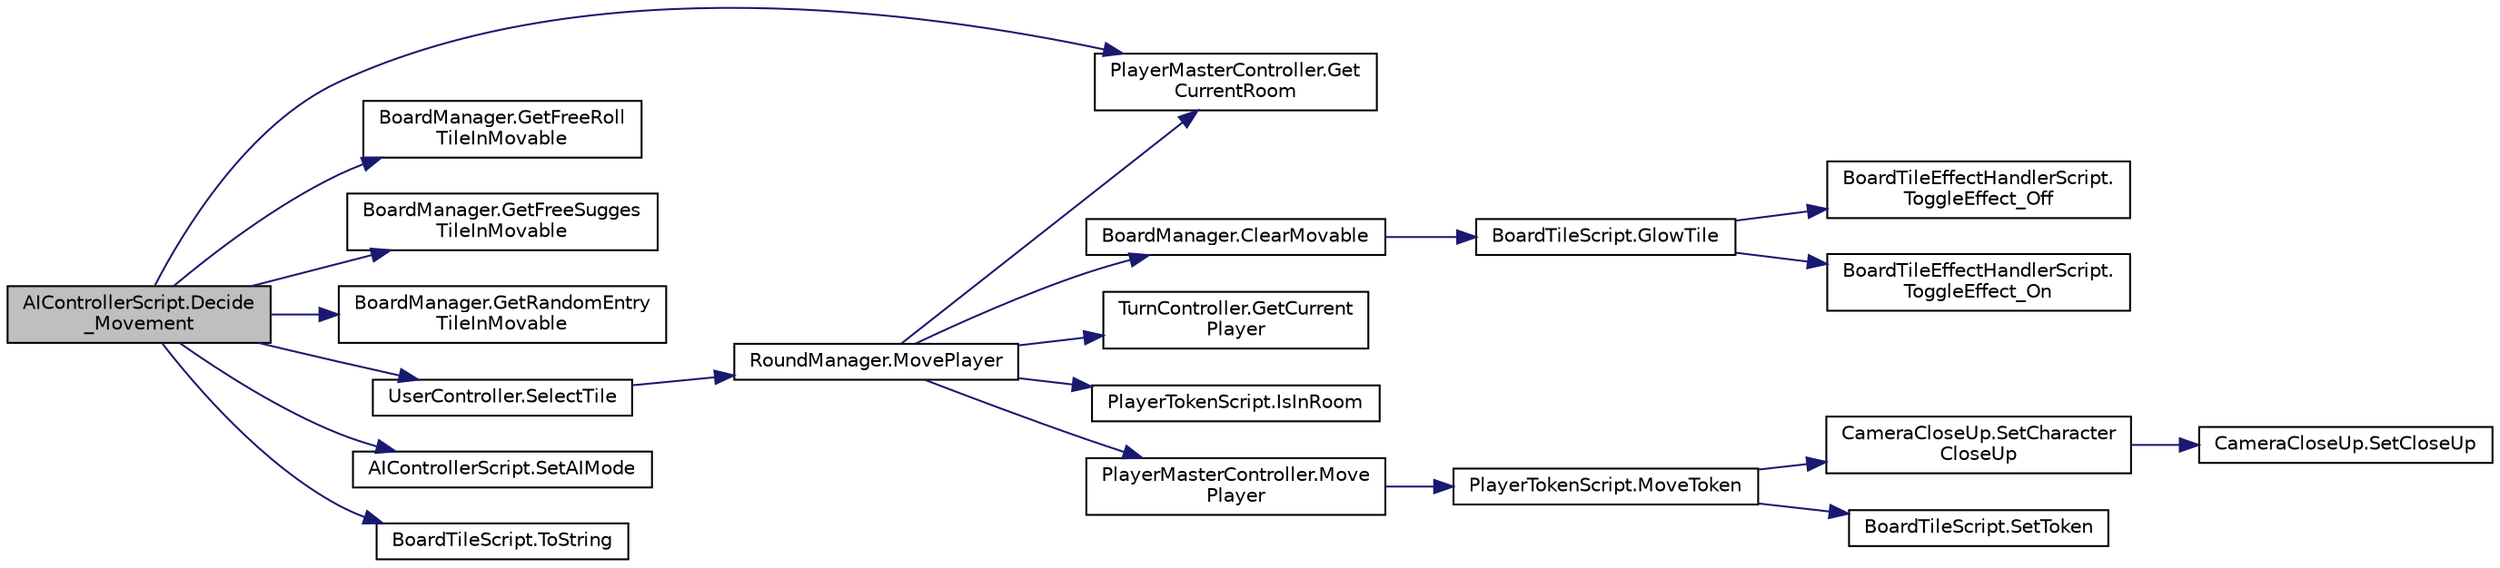 digraph "AIControllerScript.Decide_Movement"
{
 // LATEX_PDF_SIZE
  edge [fontname="Helvetica",fontsize="10",labelfontname="Helvetica",labelfontsize="10"];
  node [fontname="Helvetica",fontsize="10",shape=record];
  rankdir="LR";
  Node1 [label="AIControllerScript.Decide\l_Movement",height=0.2,width=0.4,color="black", fillcolor="grey75", style="filled", fontcolor="black",tooltip="Decides where the AI should move to this should match the flow chart of the AI"];
  Node1 -> Node2 [color="midnightblue",fontsize="10",style="solid",fontname="Helvetica"];
  Node2 [label="PlayerMasterController.Get\lCurrentRoom",height=0.2,width=0.4,color="black", fillcolor="white", style="filled",URL="$class_player_master_controller.html#a0447a8a21b5c0f2c94f9d27e0bcd0830",tooltip=" "];
  Node1 -> Node3 [color="midnightblue",fontsize="10",style="solid",fontname="Helvetica"];
  Node3 [label="BoardManager.GetFreeRoll\lTileInMovable",height=0.2,width=0.4,color="black", fillcolor="white", style="filled",URL="$class_board_manager.html#a093d89d0ff0fce055b78ba2aa83ed837",tooltip="Gets an free roll tile from Movable list return null if none found"];
  Node1 -> Node4 [color="midnightblue",fontsize="10",style="solid",fontname="Helvetica"];
  Node4 [label="BoardManager.GetFreeSugges\lTileInMovable",height=0.2,width=0.4,color="black", fillcolor="white", style="filled",URL="$class_board_manager.html#a2b62ba5630ce7fa0b424024065ef4823",tooltip="Gets an free suggestion tile from Movable list return null if none found"];
  Node1 -> Node5 [color="midnightblue",fontsize="10",style="solid",fontname="Helvetica"];
  Node5 [label="BoardManager.GetRandomEntry\lTileInMovable",height=0.2,width=0.4,color="black", fillcolor="white", style="filled",URL="$class_board_manager.html#a5eb67ec83794138860f40af509e4820c",tooltip="Gets a random list of entry tile from Movable list return null if none found"];
  Node1 -> Node6 [color="midnightblue",fontsize="10",style="solid",fontname="Helvetica"];
  Node6 [label="UserController.SelectTile",height=0.2,width=0.4,color="black", fillcolor="white", style="filled",URL="$class_user_controller.html#af896aefe0262e0d8f07fa5f18592877d",tooltip=" "];
  Node6 -> Node7 [color="midnightblue",fontsize="10",style="solid",fontname="Helvetica"];
  Node7 [label="RoundManager.MovePlayer",height=0.2,width=0.4,color="black", fillcolor="white", style="filled",URL="$class_round_manager.html#adfd4f66436e06c12a25c9236b629f369",tooltip="moving the current player to the selected tile"];
  Node7 -> Node8 [color="midnightblue",fontsize="10",style="solid",fontname="Helvetica"];
  Node8 [label="BoardManager.ClearMovable",height=0.2,width=0.4,color="black", fillcolor="white", style="filled",URL="$class_board_manager.html#a653d38723d03f890d38a1b68a855c569",tooltip=" "];
  Node8 -> Node9 [color="midnightblue",fontsize="10",style="solid",fontname="Helvetica"];
  Node9 [label="BoardTileScript.GlowTile",height=0.2,width=0.4,color="black", fillcolor="white", style="filled",URL="$class_board_tile_script.html#a3ff1d3c491fe4d7e421a624ac0b5be6f",tooltip="setting the glow on the tile"];
  Node9 -> Node10 [color="midnightblue",fontsize="10",style="solid",fontname="Helvetica"];
  Node10 [label="BoardTileEffectHandlerScript.\lToggleEffect_Off",height=0.2,width=0.4,color="black", fillcolor="white", style="filled",URL="$class_board_tile_effect_handler_script.html#a93e813816ff40b3602de22f87a694766",tooltip="turn off the effect for when player can move to that tile"];
  Node9 -> Node11 [color="midnightblue",fontsize="10",style="solid",fontname="Helvetica"];
  Node11 [label="BoardTileEffectHandlerScript.\lToggleEffect_On",height=0.2,width=0.4,color="black", fillcolor="white", style="filled",URL="$class_board_tile_effect_handler_script.html#a7bf5b2a819cb44463464d5c951bf3143",tooltip="turn on the effect for when player can move to that tile"];
  Node7 -> Node12 [color="midnightblue",fontsize="10",style="solid",fontname="Helvetica"];
  Node12 [label="TurnController.GetCurrent\lPlayer",height=0.2,width=0.4,color="black", fillcolor="white", style="filled",URL="$class_turn_controller.html#af16e42b7e61c5a999291327e2e556caa",tooltip=" "];
  Node7 -> Node2 [color="midnightblue",fontsize="10",style="solid",fontname="Helvetica"];
  Node7 -> Node13 [color="midnightblue",fontsize="10",style="solid",fontname="Helvetica"];
  Node13 [label="PlayerTokenScript.IsInRoom",height=0.2,width=0.4,color="black", fillcolor="white", style="filled",URL="$class_player_token_script.html#a98d00a98b6bf03a74b59a9127e951cfe",tooltip=" "];
  Node7 -> Node14 [color="midnightblue",fontsize="10",style="solid",fontname="Helvetica"];
  Node14 [label="PlayerMasterController.Move\lPlayer",height=0.2,width=0.4,color="black", fillcolor="white", style="filled",URL="$class_player_master_controller.html#a9b23c4d50fabbc44dbba2b0db542efce",tooltip="moving the player to a certain tile"];
  Node14 -> Node15 [color="midnightblue",fontsize="10",style="solid",fontname="Helvetica"];
  Node15 [label="PlayerTokenScript.MoveToken",height=0.2,width=0.4,color="black", fillcolor="white", style="filled",URL="$class_player_token_script.html#af62557bd1edf071efadf23c84f0db1ad",tooltip=" "];
  Node15 -> Node16 [color="midnightblue",fontsize="10",style="solid",fontname="Helvetica"];
  Node16 [label="CameraCloseUp.SetCharacter\lCloseUp",height=0.2,width=0.4,color="black", fillcolor="white", style="filled",URL="$class_camera_close_up.html#aee634e08987ea079413fd67b737b2c5d",tooltip=" "];
  Node16 -> Node17 [color="midnightblue",fontsize="10",style="solid",fontname="Helvetica"];
  Node17 [label="CameraCloseUp.SetCloseUp",height=0.2,width=0.4,color="black", fillcolor="white", style="filled",URL="$class_camera_close_up.html#a1d70afa00d6f67abee342c029af88fcf",tooltip=" "];
  Node15 -> Node18 [color="midnightblue",fontsize="10",style="solid",fontname="Helvetica"];
  Node18 [label="BoardTileScript.SetToken",height=0.2,width=0.4,color="black", fillcolor="white", style="filled",URL="$class_board_tile_script.html#a6257d1f00b3732f6d61a4d98b445890c",tooltip="setting the player token that is currently on this tile"];
  Node1 -> Node19 [color="midnightblue",fontsize="10",style="solid",fontname="Helvetica"];
  Node19 [label="AIControllerScript.SetAIMode",height=0.2,width=0.4,color="black", fillcolor="white", style="filled",URL="$class_a_i_controller_script.html#aaee909cd0f0ffdedd8d8425607d7ccb5",tooltip="to set the AI's mode"];
  Node1 -> Node20 [color="midnightblue",fontsize="10",style="solid",fontname="Helvetica"];
  Node20 [label="BoardTileScript.ToString",height=0.2,width=0.4,color="black", fillcolor="white", style="filled",URL="$class_board_tile_script.html#a01015e05f9a294256fdd69ab98f3b136",tooltip=" "];
}
